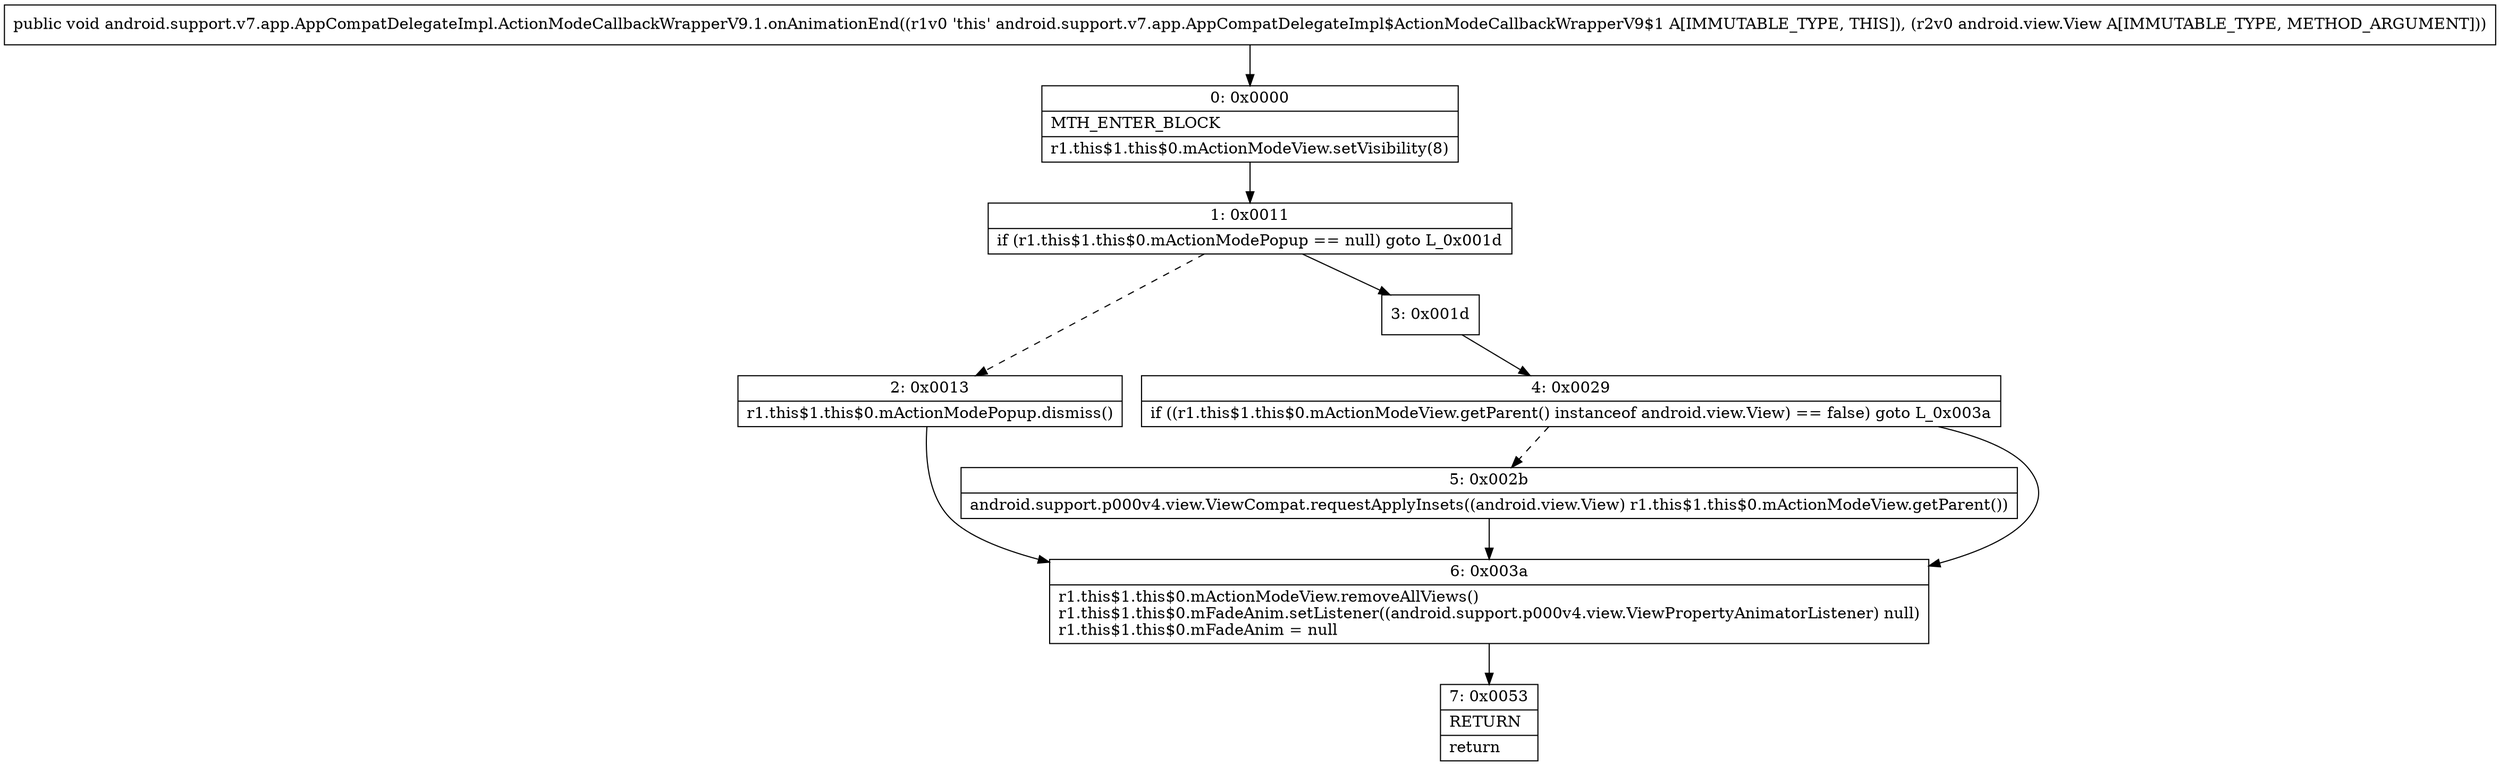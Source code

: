 digraph "CFG forandroid.support.v7.app.AppCompatDelegateImpl.ActionModeCallbackWrapperV9.1.onAnimationEnd(Landroid\/view\/View;)V" {
Node_0 [shape=record,label="{0\:\ 0x0000|MTH_ENTER_BLOCK\l|r1.this$1.this$0.mActionModeView.setVisibility(8)\l}"];
Node_1 [shape=record,label="{1\:\ 0x0011|if (r1.this$1.this$0.mActionModePopup == null) goto L_0x001d\l}"];
Node_2 [shape=record,label="{2\:\ 0x0013|r1.this$1.this$0.mActionModePopup.dismiss()\l}"];
Node_3 [shape=record,label="{3\:\ 0x001d}"];
Node_4 [shape=record,label="{4\:\ 0x0029|if ((r1.this$1.this$0.mActionModeView.getParent() instanceof android.view.View) == false) goto L_0x003a\l}"];
Node_5 [shape=record,label="{5\:\ 0x002b|android.support.p000v4.view.ViewCompat.requestApplyInsets((android.view.View) r1.this$1.this$0.mActionModeView.getParent())\l}"];
Node_6 [shape=record,label="{6\:\ 0x003a|r1.this$1.this$0.mActionModeView.removeAllViews()\lr1.this$1.this$0.mFadeAnim.setListener((android.support.p000v4.view.ViewPropertyAnimatorListener) null)\lr1.this$1.this$0.mFadeAnim = null\l}"];
Node_7 [shape=record,label="{7\:\ 0x0053|RETURN\l|return\l}"];
MethodNode[shape=record,label="{public void android.support.v7.app.AppCompatDelegateImpl.ActionModeCallbackWrapperV9.1.onAnimationEnd((r1v0 'this' android.support.v7.app.AppCompatDelegateImpl$ActionModeCallbackWrapperV9$1 A[IMMUTABLE_TYPE, THIS]), (r2v0 android.view.View A[IMMUTABLE_TYPE, METHOD_ARGUMENT])) }"];
MethodNode -> Node_0;
Node_0 -> Node_1;
Node_1 -> Node_2[style=dashed];
Node_1 -> Node_3;
Node_2 -> Node_6;
Node_3 -> Node_4;
Node_4 -> Node_5[style=dashed];
Node_4 -> Node_6;
Node_5 -> Node_6;
Node_6 -> Node_7;
}

